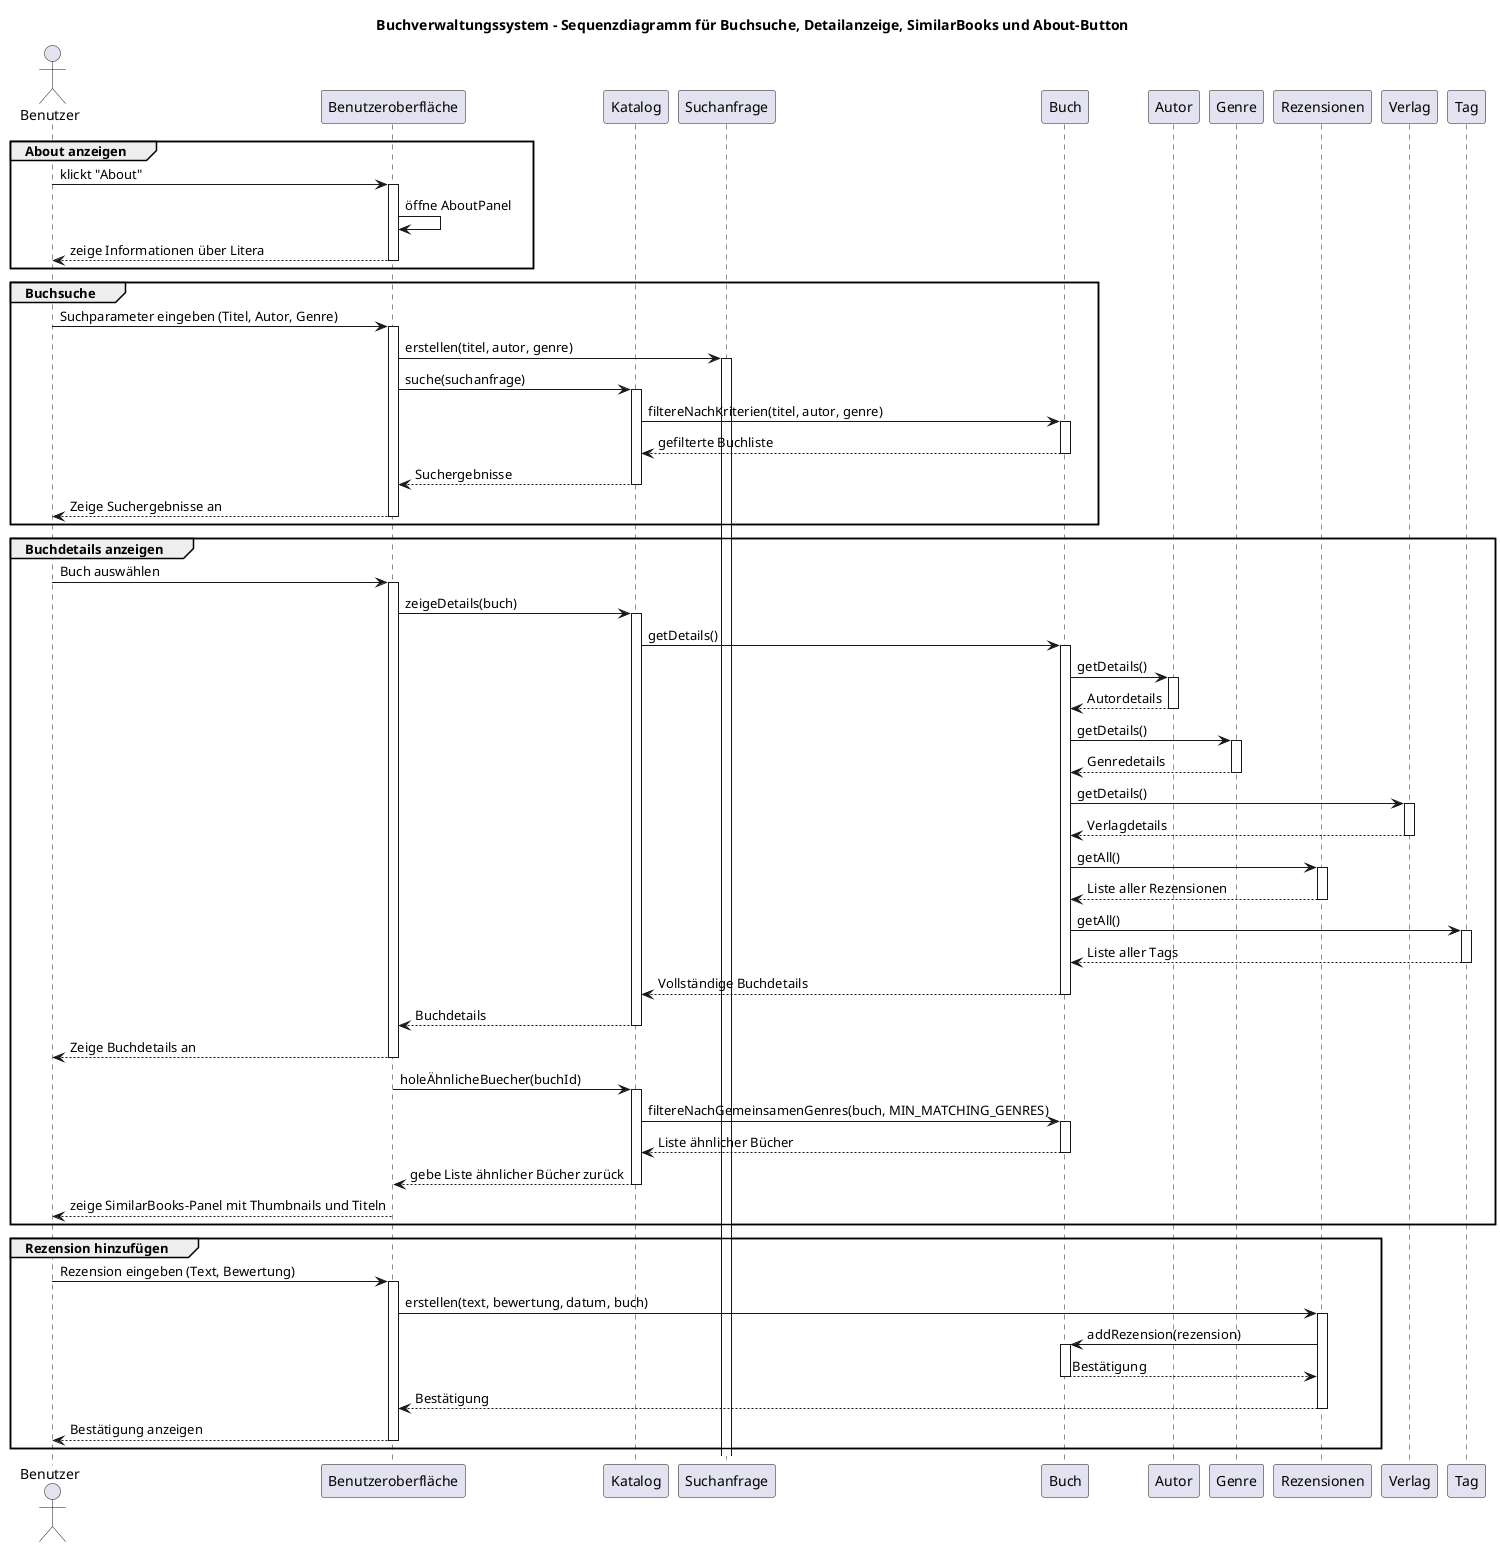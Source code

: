 @startuml Buchverwaltungssystem_Sequenzdiagramm

' Akteure und Objekte definieren
actor Benutzer
participant "Benutzeroberfläche" as UI
participant "Katalog" as Katalog
participant "Suchanfrage" as Suchanfrage
participant "Buch" as Buch
participant "Autor" as Autor
participant "Genre" as Genre
participant "Rezensionen" as Rezensionen
participant "Verlag" as Verlag
participant "Tag" as Tag

title Buchverwaltungssystem - Sequenzdiagramm für Buchsuche, Detailanzeige, SimilarBooks und About-Button

' Sequenz 0: About anzeigen
group About anzeigen
    Benutzer -> UI: klickt "About"
    activate UI
    
    UI -> UI: öffne AboutPanel
    UI --> Benutzer: zeige Informationen über Litera
    deactivate UI
end

' Sequenz 1: Buchsuche
group Buchsuche
    Benutzer -> UI: Suchparameter eingeben (Titel, Autor, Genre)
    activate UI
    
    UI -> Suchanfrage: erstellen(titel, autor, genre)
    activate Suchanfrage
    
    UI -> Katalog: suche(suchanfrage)
    activate Katalog
    
    Katalog -> Buch: filtereNachKriterien(titel, autor, genre)
    activate Buch
    
    Buch --> Katalog: gefilterte Buchliste
    deactivate Buch
    
    Katalog --> UI: Suchergebnisse
    deactivate Katalog
    
    UI --> Benutzer: Zeige Suchergebnisse an
    deactivate UI
end

' Sequenz 2: Buchdetails anzeigen
group Buchdetails anzeigen
    Benutzer -> UI: Buch auswählen
    activate UI
    
    UI -> Katalog: zeigeDetails(buch)
    activate Katalog
    
    Katalog -> Buch: getDetails()
    activate Buch
    
    Buch -> Autor: getDetails()
    activate Autor
    Autor --> Buch: Autordetails
    deactivate Autor
    
    Buch -> Genre: getDetails()
    activate Genre
    Genre --> Buch: Genredetails
    deactivate Genre
    
    Buch -> Verlag: getDetails()
    activate Verlag
    Verlag --> Buch: Verlagdetails
    deactivate Verlag
    
    Buch -> Rezensionen: getAll()
    activate Rezensionen
    Rezensionen --> Buch: Liste aller Rezensionen
    deactivate Rezensionen
    
    Buch -> Tag: getAll()
    activate Tag
    Tag --> Buch: Liste aller Tags
    deactivate Tag
    
    Buch --> Katalog: Vollständige Buchdetails
    deactivate Buch
    
    Katalog --> UI: Buchdetails
    deactivate Katalog
    
    UI --> Benutzer: Zeige Buchdetails an
    deactivate UI

    ' Neuer Schritt: Ähnliche Bücher laden
    UI -> Katalog: holeÄhnlicheBuecher(buchId)
    activate Katalog
    
    Katalog -> Buch: filtereNachGemeinsamenGenres(buch, MIN_MATCHING_GENRES)
    activate Buch
    Buch --> Katalog: Liste ähnlicher Bücher
    deactivate Buch
    
    Katalog --> UI: gebe Liste ähnlicher Bücher zurück
    deactivate Katalog
    
    UI --> Benutzer: zeige SimilarBooks-Panel mit Thumbnails und Titeln
end

' Sequenz 3: Rezension hinzufügen
group Rezension hinzufügen
    Benutzer -> UI: Rezension eingeben (Text, Bewertung)
    activate UI
    
    UI -> Rezensionen: erstellen(text, bewertung, datum, buch)
    activate Rezensionen
    
    Rezensionen -> Buch: addRezension(rezension)
    activate Buch
    Buch --> Rezensionen: Bestätigung
    deactivate Buch
    
    Rezensionen --> UI: Bestätigung
    deactivate Rezensionen
    
    UI --> Benutzer: Bestätigung anzeigen
    deactivate UI
end

@enduml